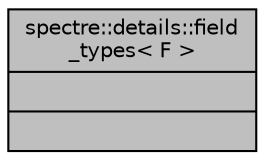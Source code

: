 digraph "spectre::details::field_types&lt; F &gt;"
{
 // INTERACTIVE_SVG=YES
  bgcolor="transparent";
  edge [fontname="Helvetica",fontsize="10",labelfontname="Helvetica",labelfontsize="10"];
  node [fontname="Helvetica",fontsize="10",shape=record];
  Node1 [label="{spectre::details::field\l_types\< F \>\n||}",height=0.2,width=0.4,color="black", fillcolor="grey75", style="filled" fontcolor="black"];
}
